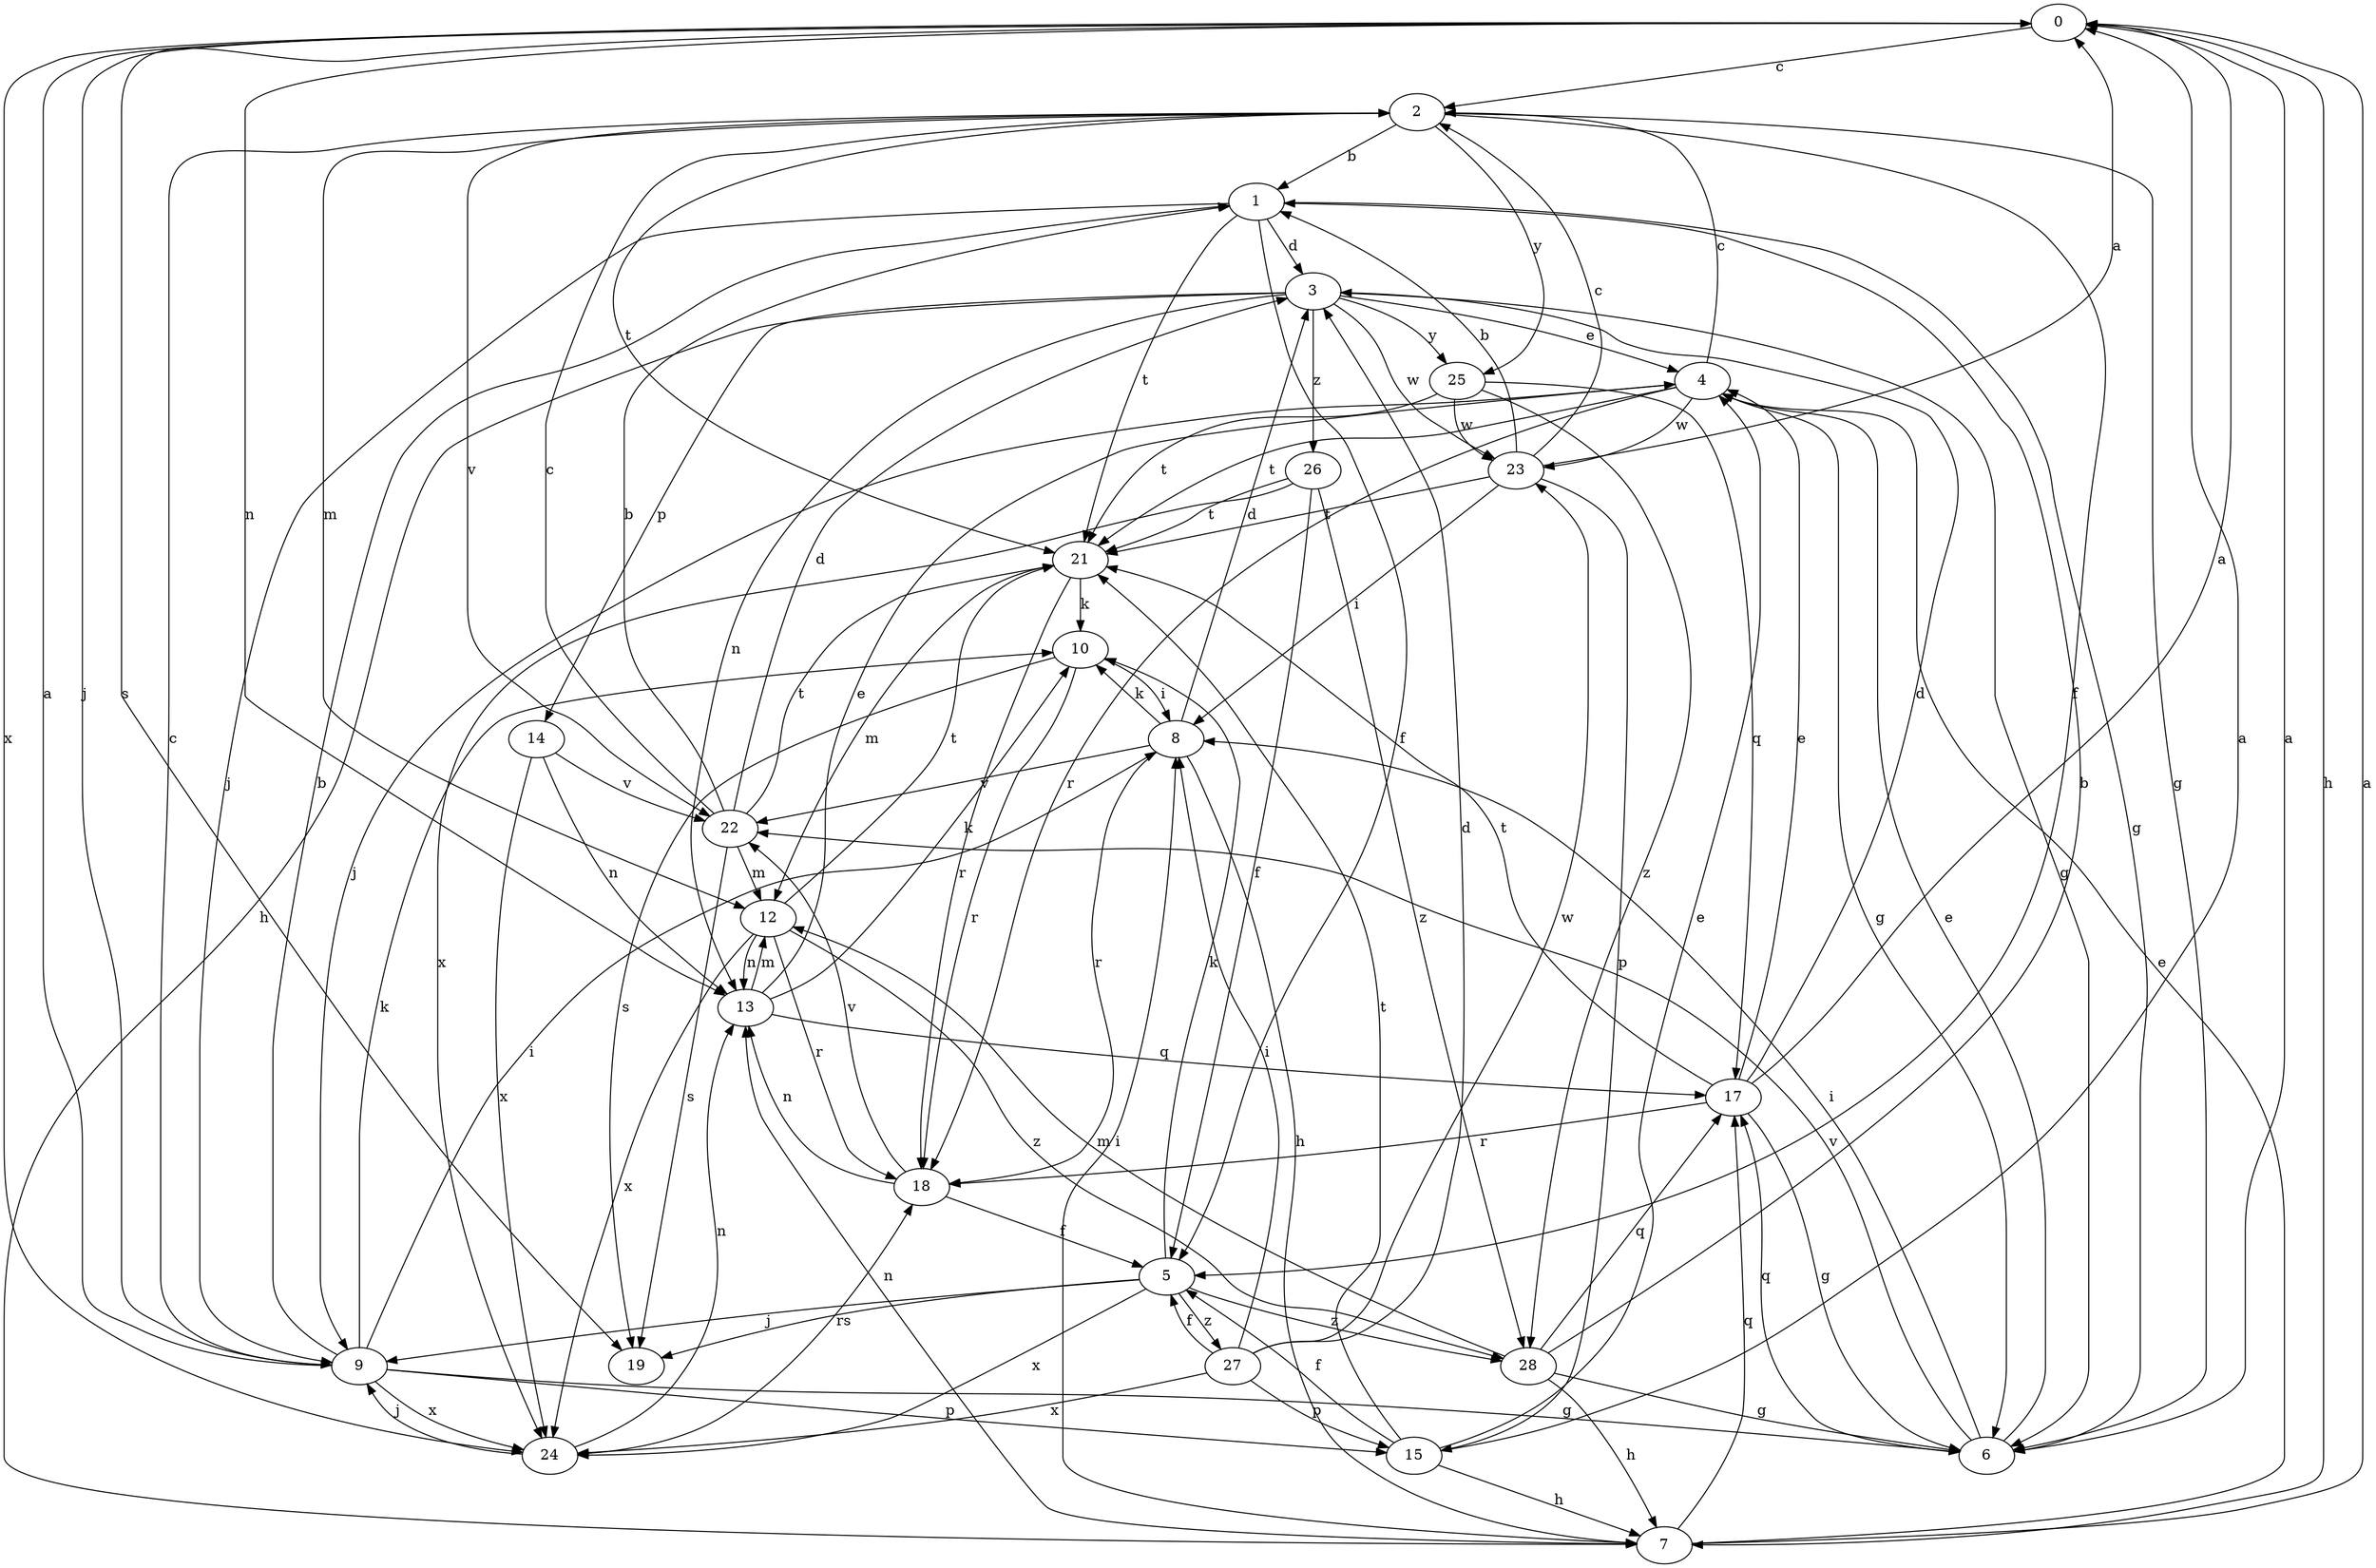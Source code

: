 strict digraph  {
0;
1;
2;
3;
4;
5;
6;
7;
8;
9;
10;
12;
13;
14;
15;
17;
18;
19;
21;
22;
23;
24;
25;
26;
27;
28;
0 -> 2  [label=c];
0 -> 7  [label=h];
0 -> 9  [label=j];
0 -> 13  [label=n];
0 -> 19  [label=s];
0 -> 24  [label=x];
1 -> 3  [label=d];
1 -> 5  [label=f];
1 -> 6  [label=g];
1 -> 9  [label=j];
1 -> 21  [label=t];
2 -> 1  [label=b];
2 -> 5  [label=f];
2 -> 6  [label=g];
2 -> 12  [label=m];
2 -> 21  [label=t];
2 -> 22  [label=v];
2 -> 25  [label=y];
3 -> 4  [label=e];
3 -> 6  [label=g];
3 -> 7  [label=h];
3 -> 13  [label=n];
3 -> 14  [label=p];
3 -> 23  [label=w];
3 -> 25  [label=y];
3 -> 26  [label=z];
4 -> 2  [label=c];
4 -> 6  [label=g];
4 -> 9  [label=j];
4 -> 18  [label=r];
4 -> 21  [label=t];
4 -> 23  [label=w];
5 -> 9  [label=j];
5 -> 10  [label=k];
5 -> 19  [label=s];
5 -> 24  [label=x];
5 -> 27  [label=z];
5 -> 28  [label=z];
6 -> 0  [label=a];
6 -> 4  [label=e];
6 -> 8  [label=i];
6 -> 17  [label=q];
6 -> 22  [label=v];
7 -> 0  [label=a];
7 -> 4  [label=e];
7 -> 8  [label=i];
7 -> 13  [label=n];
7 -> 17  [label=q];
8 -> 3  [label=d];
8 -> 7  [label=h];
8 -> 10  [label=k];
8 -> 18  [label=r];
8 -> 22  [label=v];
9 -> 0  [label=a];
9 -> 1  [label=b];
9 -> 2  [label=c];
9 -> 6  [label=g];
9 -> 8  [label=i];
9 -> 10  [label=k];
9 -> 15  [label=p];
9 -> 24  [label=x];
10 -> 8  [label=i];
10 -> 18  [label=r];
10 -> 19  [label=s];
12 -> 13  [label=n];
12 -> 18  [label=r];
12 -> 21  [label=t];
12 -> 24  [label=x];
12 -> 28  [label=z];
13 -> 4  [label=e];
13 -> 10  [label=k];
13 -> 12  [label=m];
13 -> 17  [label=q];
14 -> 13  [label=n];
14 -> 22  [label=v];
14 -> 24  [label=x];
15 -> 0  [label=a];
15 -> 4  [label=e];
15 -> 5  [label=f];
15 -> 7  [label=h];
15 -> 21  [label=t];
17 -> 0  [label=a];
17 -> 3  [label=d];
17 -> 4  [label=e];
17 -> 6  [label=g];
17 -> 18  [label=r];
17 -> 21  [label=t];
18 -> 5  [label=f];
18 -> 13  [label=n];
18 -> 22  [label=v];
21 -> 10  [label=k];
21 -> 12  [label=m];
21 -> 18  [label=r];
22 -> 1  [label=b];
22 -> 2  [label=c];
22 -> 3  [label=d];
22 -> 12  [label=m];
22 -> 19  [label=s];
22 -> 21  [label=t];
23 -> 0  [label=a];
23 -> 1  [label=b];
23 -> 2  [label=c];
23 -> 8  [label=i];
23 -> 15  [label=p];
23 -> 21  [label=t];
24 -> 9  [label=j];
24 -> 13  [label=n];
24 -> 18  [label=r];
25 -> 17  [label=q];
25 -> 21  [label=t];
25 -> 23  [label=w];
25 -> 28  [label=z];
26 -> 5  [label=f];
26 -> 21  [label=t];
26 -> 24  [label=x];
26 -> 28  [label=z];
27 -> 3  [label=d];
27 -> 5  [label=f];
27 -> 8  [label=i];
27 -> 15  [label=p];
27 -> 23  [label=w];
27 -> 24  [label=x];
28 -> 1  [label=b];
28 -> 6  [label=g];
28 -> 7  [label=h];
28 -> 12  [label=m];
28 -> 17  [label=q];
}
